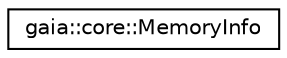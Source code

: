 digraph G
{
  edge [fontname="Helvetica",fontsize="10",labelfontname="Helvetica",labelfontsize="10"];
  node [fontname="Helvetica",fontsize="10",shape=record];
  rankdir=LR;
  Node1 [label="gaia::core::MemoryInfo",height=0.2,width=0.4,color="black", fillcolor="white", style="filled",URL="$d4/dba/classgaia_1_1core_1_1_memory_info.html",tooltip="Information you can retrieve about the available memory through gaia::core::PageManager#getMemoryInfo..."];
}

